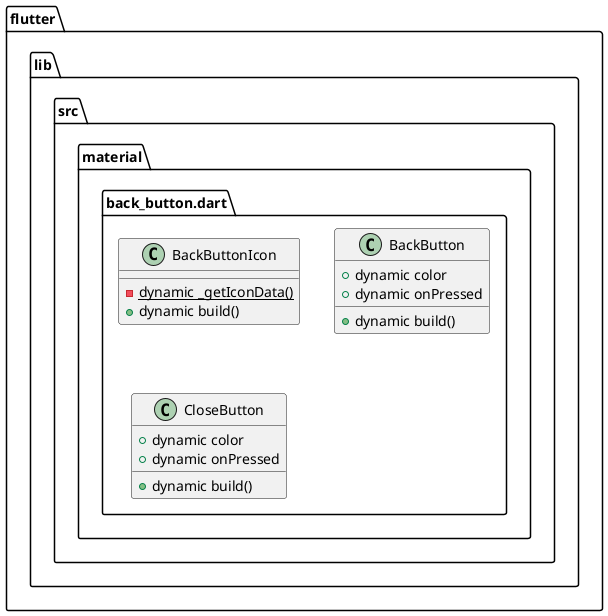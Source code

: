@startuml
set namespaceSeparator ::

class "flutter::lib::src::material::back_button.dart::BackButtonIcon" {
  {static} -dynamic _getIconData()
  +dynamic build()
}

class "flutter::lib::src::material::back_button.dart::BackButton" {
  +dynamic color
  +dynamic onPressed
  +dynamic build()
}

class "flutter::lib::src::material::back_button.dart::CloseButton" {
  +dynamic color
  +dynamic onPressed
  +dynamic build()
}


@enduml